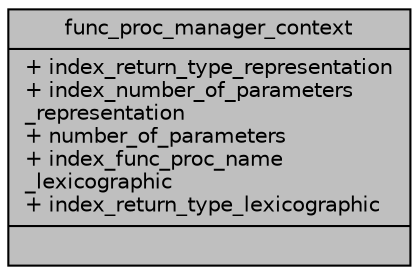 digraph "func_proc_manager_context"
{
 // LATEX_PDF_SIZE
  edge [fontname="Helvetica",fontsize="10",labelfontname="Helvetica",labelfontsize="10"];
  node [fontname="Helvetica",fontsize="10",shape=record];
  Node1 [label="{func_proc_manager_context\n|+ index_return_type_representation\l+ index_number_of_parameters\l_representation\l+ number_of_parameters\l+ index_func_proc_name\l_lexicographic\l+ index_return_type_lexicographic\l|}",height=0.2,width=0.4,color="black", fillcolor="grey75", style="filled", fontcolor="black",tooltip="Structure to hold context information for function and procedure declarations."];
}
